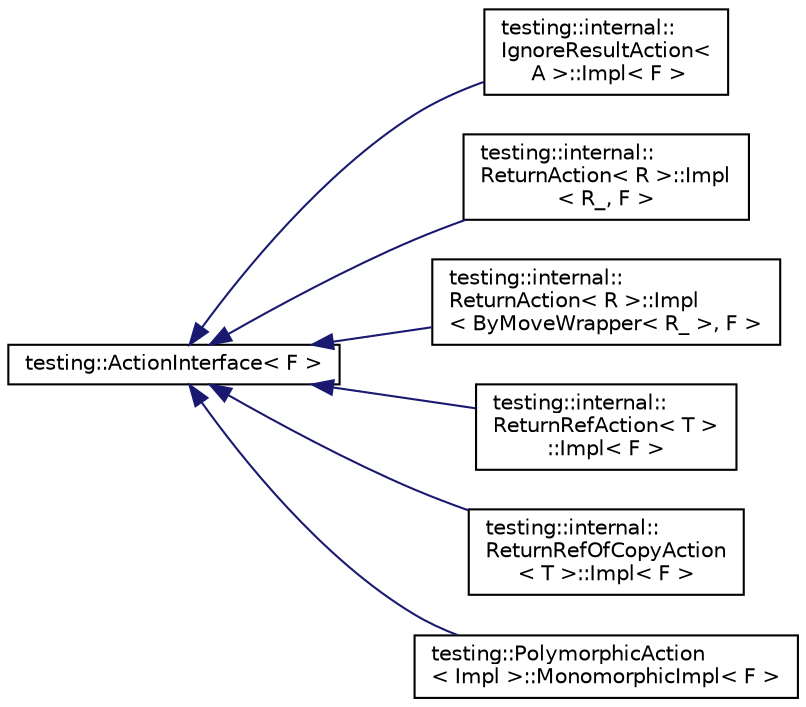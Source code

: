 digraph "Graphical Class Hierarchy"
{
 // INTERACTIVE_SVG=YES
 // LATEX_PDF_SIZE
  edge [fontname="Helvetica",fontsize="10",labelfontname="Helvetica",labelfontsize="10"];
  node [fontname="Helvetica",fontsize="10",shape=record];
  rankdir="LR";
  Node0 [label="testing::ActionInterface\< F \>",height=0.2,width=0.4,color="black", fillcolor="white", style="filled",URL="$d6/d8c/classtesting_1_1_action_interface.html",tooltip=" "];
  Node0 -> Node1 [dir="back",color="midnightblue",fontsize="10",style="solid",fontname="Helvetica"];
  Node1 [label="testing::internal::\lIgnoreResultAction\<\l A \>::Impl\< F \>",height=0.2,width=0.4,color="black", fillcolor="white", style="filled",URL="$dd/d50/classtesting_1_1internal_1_1_ignore_result_action_1_1_impl.html",tooltip=" "];
  Node0 -> Node2 [dir="back",color="midnightblue",fontsize="10",style="solid",fontname="Helvetica"];
  Node2 [label="testing::internal::\lReturnAction\< R \>::Impl\l\< R_, F \>",height=0.2,width=0.4,color="black", fillcolor="white", style="filled",URL="$d3/d7f/classtesting_1_1internal_1_1_return_action_1_1_impl.html",tooltip=" "];
  Node0 -> Node3 [dir="back",color="midnightblue",fontsize="10",style="solid",fontname="Helvetica"];
  Node3 [label="testing::internal::\lReturnAction\< R \>::Impl\l\< ByMoveWrapper\< R_ \>, F \>",height=0.2,width=0.4,color="black", fillcolor="white", style="filled",URL="$df/d5e/classtesting_1_1internal_1_1_return_action_1_1_impl_3_01_by_move_wrapper_3_01_r___01_4_00_01_f_01_4.html",tooltip=" "];
  Node0 -> Node4 [dir="back",color="midnightblue",fontsize="10",style="solid",fontname="Helvetica"];
  Node4 [label="testing::internal::\lReturnRefAction\< T \>\l::Impl\< F \>",height=0.2,width=0.4,color="black", fillcolor="white", style="filled",URL="$d5/d73/classtesting_1_1internal_1_1_return_ref_action_1_1_impl.html",tooltip=" "];
  Node0 -> Node5 [dir="back",color="midnightblue",fontsize="10",style="solid",fontname="Helvetica"];
  Node5 [label="testing::internal::\lReturnRefOfCopyAction\l\< T \>::Impl\< F \>",height=0.2,width=0.4,color="black", fillcolor="white", style="filled",URL="$d7/dc6/classtesting_1_1internal_1_1_return_ref_of_copy_action_1_1_impl.html",tooltip=" "];
  Node0 -> Node6 [dir="back",color="midnightblue",fontsize="10",style="solid",fontname="Helvetica"];
  Node6 [label="testing::PolymorphicAction\l\< Impl \>::MonomorphicImpl\< F \>",height=0.2,width=0.4,color="black", fillcolor="white", style="filled",URL="$dc/d47/classtesting_1_1_polymorphic_action_1_1_monomorphic_impl.html",tooltip=" "];
}
